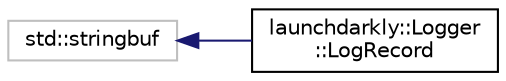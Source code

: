 digraph "Graphical Class Hierarchy"
{
 // LATEX_PDF_SIZE
  edge [fontname="Helvetica",fontsize="10",labelfontname="Helvetica",labelfontsize="10"];
  node [fontname="Helvetica",fontsize="10",shape=record];
  rankdir="LR";
  Node96 [label="std::stringbuf",height=0.2,width=0.4,color="grey75", fillcolor="white", style="filled",tooltip=" "];
  Node96 -> Node0 [dir="back",color="midnightblue",fontsize="10",style="solid",fontname="Helvetica"];
  Node0 [label="launchdarkly::Logger\l::LogRecord",height=0.2,width=0.4,color="black", fillcolor="white", style="filled",URL="$classlaunchdarkly_1_1Logger_1_1LogRecord.html",tooltip=" "];
}

